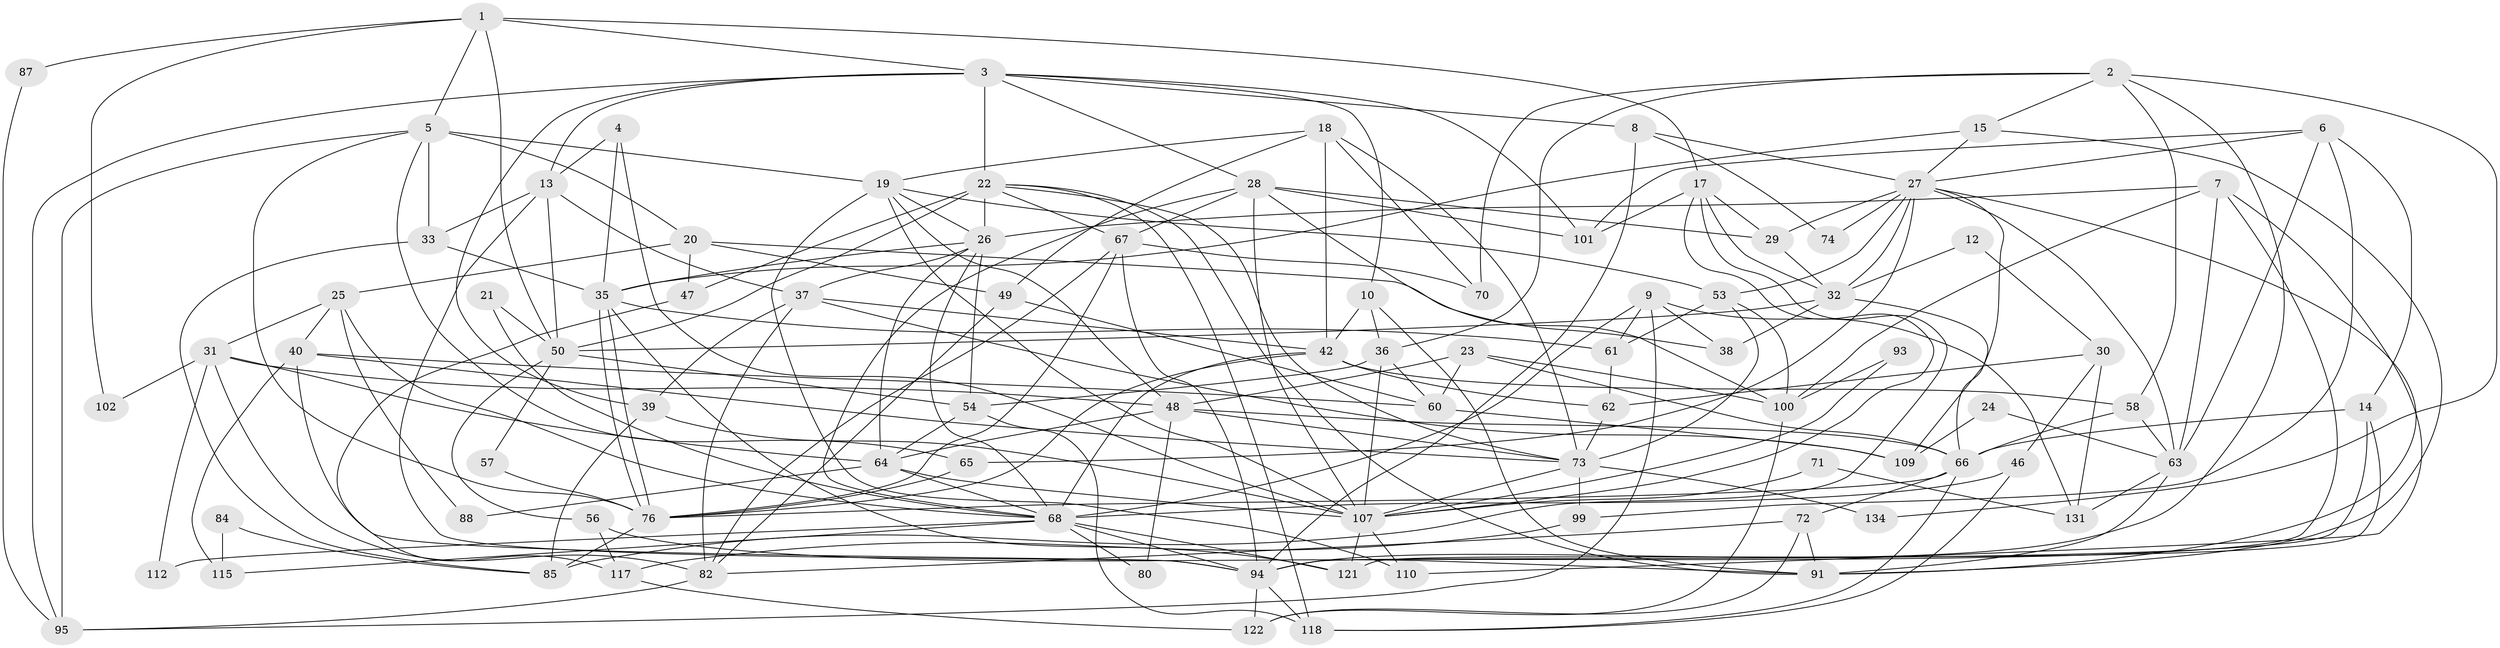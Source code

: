 // original degree distribution, {3: 0.2971014492753623, 5: 0.15942028985507245, 4: 0.2318840579710145, 2: 0.15217391304347827, 6: 0.09420289855072464, 8: 0.007246376811594203, 7: 0.043478260869565216, 11: 0.007246376811594203, 10: 0.007246376811594203}
// Generated by graph-tools (version 1.1) at 2025/11/02/27/25 16:11:21]
// undirected, 88 vertices, 219 edges
graph export_dot {
graph [start="1"]
  node [color=gray90,style=filled];
  1 [super="+34"];
  2 [super="+52"];
  3 [super="+97"];
  4;
  5 [super="+11"];
  6 [super="+114"];
  7 [super="+111"];
  8;
  9 [super="+43"];
  10;
  12;
  13 [super="+16"];
  14;
  15;
  17 [super="+45"];
  18 [super="+127"];
  19 [super="+106"];
  20 [super="+59"];
  21;
  22 [super="+124"];
  23;
  24;
  25 [super="+51"];
  26 [super="+81"];
  27 [super="+125"];
  28 [super="+69"];
  29 [super="+119"];
  30;
  31 [super="+130"];
  32 [super="+44"];
  33 [super="+138"];
  35 [super="+77"];
  36 [super="+128"];
  37 [super="+104"];
  38;
  39 [super="+105"];
  40 [super="+41"];
  42 [super="+55"];
  46;
  47;
  48 [super="+108"];
  49 [super="+83"];
  50 [super="+89"];
  53 [super="+133"];
  54 [super="+98"];
  56;
  57;
  58 [super="+79"];
  60;
  61 [super="+137"];
  62;
  63 [super="+92"];
  64 [super="+132"];
  65 [super="+75"];
  66 [super="+86"];
  67 [super="+103"];
  68 [super="+116"];
  70 [super="+78"];
  71;
  72;
  73 [super="+96"];
  74;
  76 [super="+136"];
  80;
  82 [super="+90"];
  84;
  85;
  87;
  88;
  91 [super="+113"];
  93;
  94 [super="+123"];
  95 [super="+129"];
  99;
  100;
  101;
  102;
  107 [super="+120"];
  109;
  110;
  112;
  115;
  117;
  118 [super="+135"];
  121;
  122 [super="+126"];
  131;
  134;
  1 -- 5;
  1 -- 17;
  1 -- 102;
  1 -- 87;
  1 -- 50;
  1 -- 3;
  2 -- 36;
  2 -- 58;
  2 -- 15;
  2 -- 94;
  2 -- 134;
  2 -- 70;
  3 -- 28;
  3 -- 101;
  3 -- 95;
  3 -- 22;
  3 -- 39;
  3 -- 8;
  3 -- 10;
  3 -- 13;
  4 -- 35;
  4 -- 107;
  4 -- 13;
  5 -- 19;
  5 -- 95;
  5 -- 20;
  5 -- 65;
  5 -- 76;
  5 -- 33;
  6 -- 27;
  6 -- 99;
  6 -- 101;
  6 -- 14;
  6 -- 63;
  7 -- 100;
  7 -- 94;
  7 -- 26;
  7 -- 63;
  7 -- 110;
  8 -- 27;
  8 -- 74;
  8 -- 94;
  9 -- 68 [weight=2];
  9 -- 38;
  9 -- 95;
  9 -- 131;
  9 -- 61;
  10 -- 42;
  10 -- 36;
  10 -- 91;
  12 -- 30;
  12 -- 32;
  13 -- 37;
  13 -- 50;
  13 -- 94;
  13 -- 33;
  14 -- 121;
  14 -- 66;
  14 -- 94;
  15 -- 27;
  15 -- 35;
  15 -- 91;
  17 -- 85;
  17 -- 29;
  17 -- 101;
  17 -- 32;
  17 -- 107;
  18 -- 42;
  18 -- 19;
  18 -- 49;
  18 -- 70;
  18 -- 73;
  19 -- 53;
  19 -- 26;
  19 -- 107;
  19 -- 110;
  19 -- 48;
  20 -- 49;
  20 -- 38;
  20 -- 25;
  20 -- 47;
  21 -- 68;
  21 -- 50;
  22 -- 50;
  22 -- 91;
  22 -- 67;
  22 -- 73;
  22 -- 47;
  22 -- 118;
  22 -- 26;
  23 -- 60;
  23 -- 100;
  23 -- 48;
  23 -- 66;
  24 -- 109;
  24 -- 63;
  25 -- 31;
  25 -- 40;
  25 -- 88;
  25 -- 68;
  26 -- 37;
  26 -- 64;
  26 -- 35;
  26 -- 68;
  26 -- 54;
  27 -- 29 [weight=2];
  27 -- 74;
  27 -- 65;
  27 -- 109;
  27 -- 63;
  27 -- 91;
  27 -- 53;
  27 -- 32;
  28 -- 101;
  28 -- 29;
  28 -- 107;
  28 -- 100;
  28 -- 67;
  28 -- 68;
  29 -- 32;
  30 -- 46;
  30 -- 131;
  30 -- 62;
  31 -- 64;
  31 -- 112;
  31 -- 82;
  31 -- 102;
  31 -- 48;
  32 -- 38;
  32 -- 66;
  32 -- 50;
  33 -- 35;
  33 -- 85;
  35 -- 76;
  35 -- 76;
  35 -- 121;
  35 -- 61;
  36 -- 107;
  36 -- 54;
  36 -- 60;
  37 -- 39;
  37 -- 109;
  37 -- 42;
  37 -- 82;
  39 -- 107;
  39 -- 85;
  40 -- 60;
  40 -- 115;
  40 -- 73;
  40 -- 94;
  42 -- 62;
  42 -- 68;
  42 -- 76;
  42 -- 58;
  46 -- 68;
  46 -- 118;
  47 -- 117;
  48 -- 80;
  48 -- 64;
  48 -- 66;
  48 -- 73;
  49 -- 82;
  49 -- 60;
  50 -- 56;
  50 -- 54;
  50 -- 57;
  53 -- 100;
  53 -- 73;
  53 -- 61;
  54 -- 64;
  54 -- 118 [weight=2];
  56 -- 117;
  56 -- 91;
  57 -- 76;
  58 -- 63;
  58 -- 66;
  60 -- 109;
  61 -- 62;
  62 -- 73;
  63 -- 131;
  63 -- 91;
  64 -- 88;
  64 -- 107;
  64 -- 68;
  65 -- 76 [weight=2];
  66 -- 76;
  66 -- 118;
  66 -- 72;
  67 -- 70;
  67 -- 76;
  67 -- 82;
  67 -- 94;
  68 -- 94;
  68 -- 121;
  68 -- 112;
  68 -- 80;
  68 -- 115;
  71 -- 131;
  71 -- 107;
  72 -- 82;
  72 -- 91;
  72 -- 122;
  73 -- 99;
  73 -- 107 [weight=2];
  73 -- 134;
  76 -- 85;
  82 -- 95;
  84 -- 115;
  84 -- 85;
  87 -- 95;
  93 -- 100;
  93 -- 107;
  94 -- 118;
  94 -- 122;
  99 -- 117;
  100 -- 122;
  107 -- 110;
  107 -- 121;
  117 -- 122;
}
